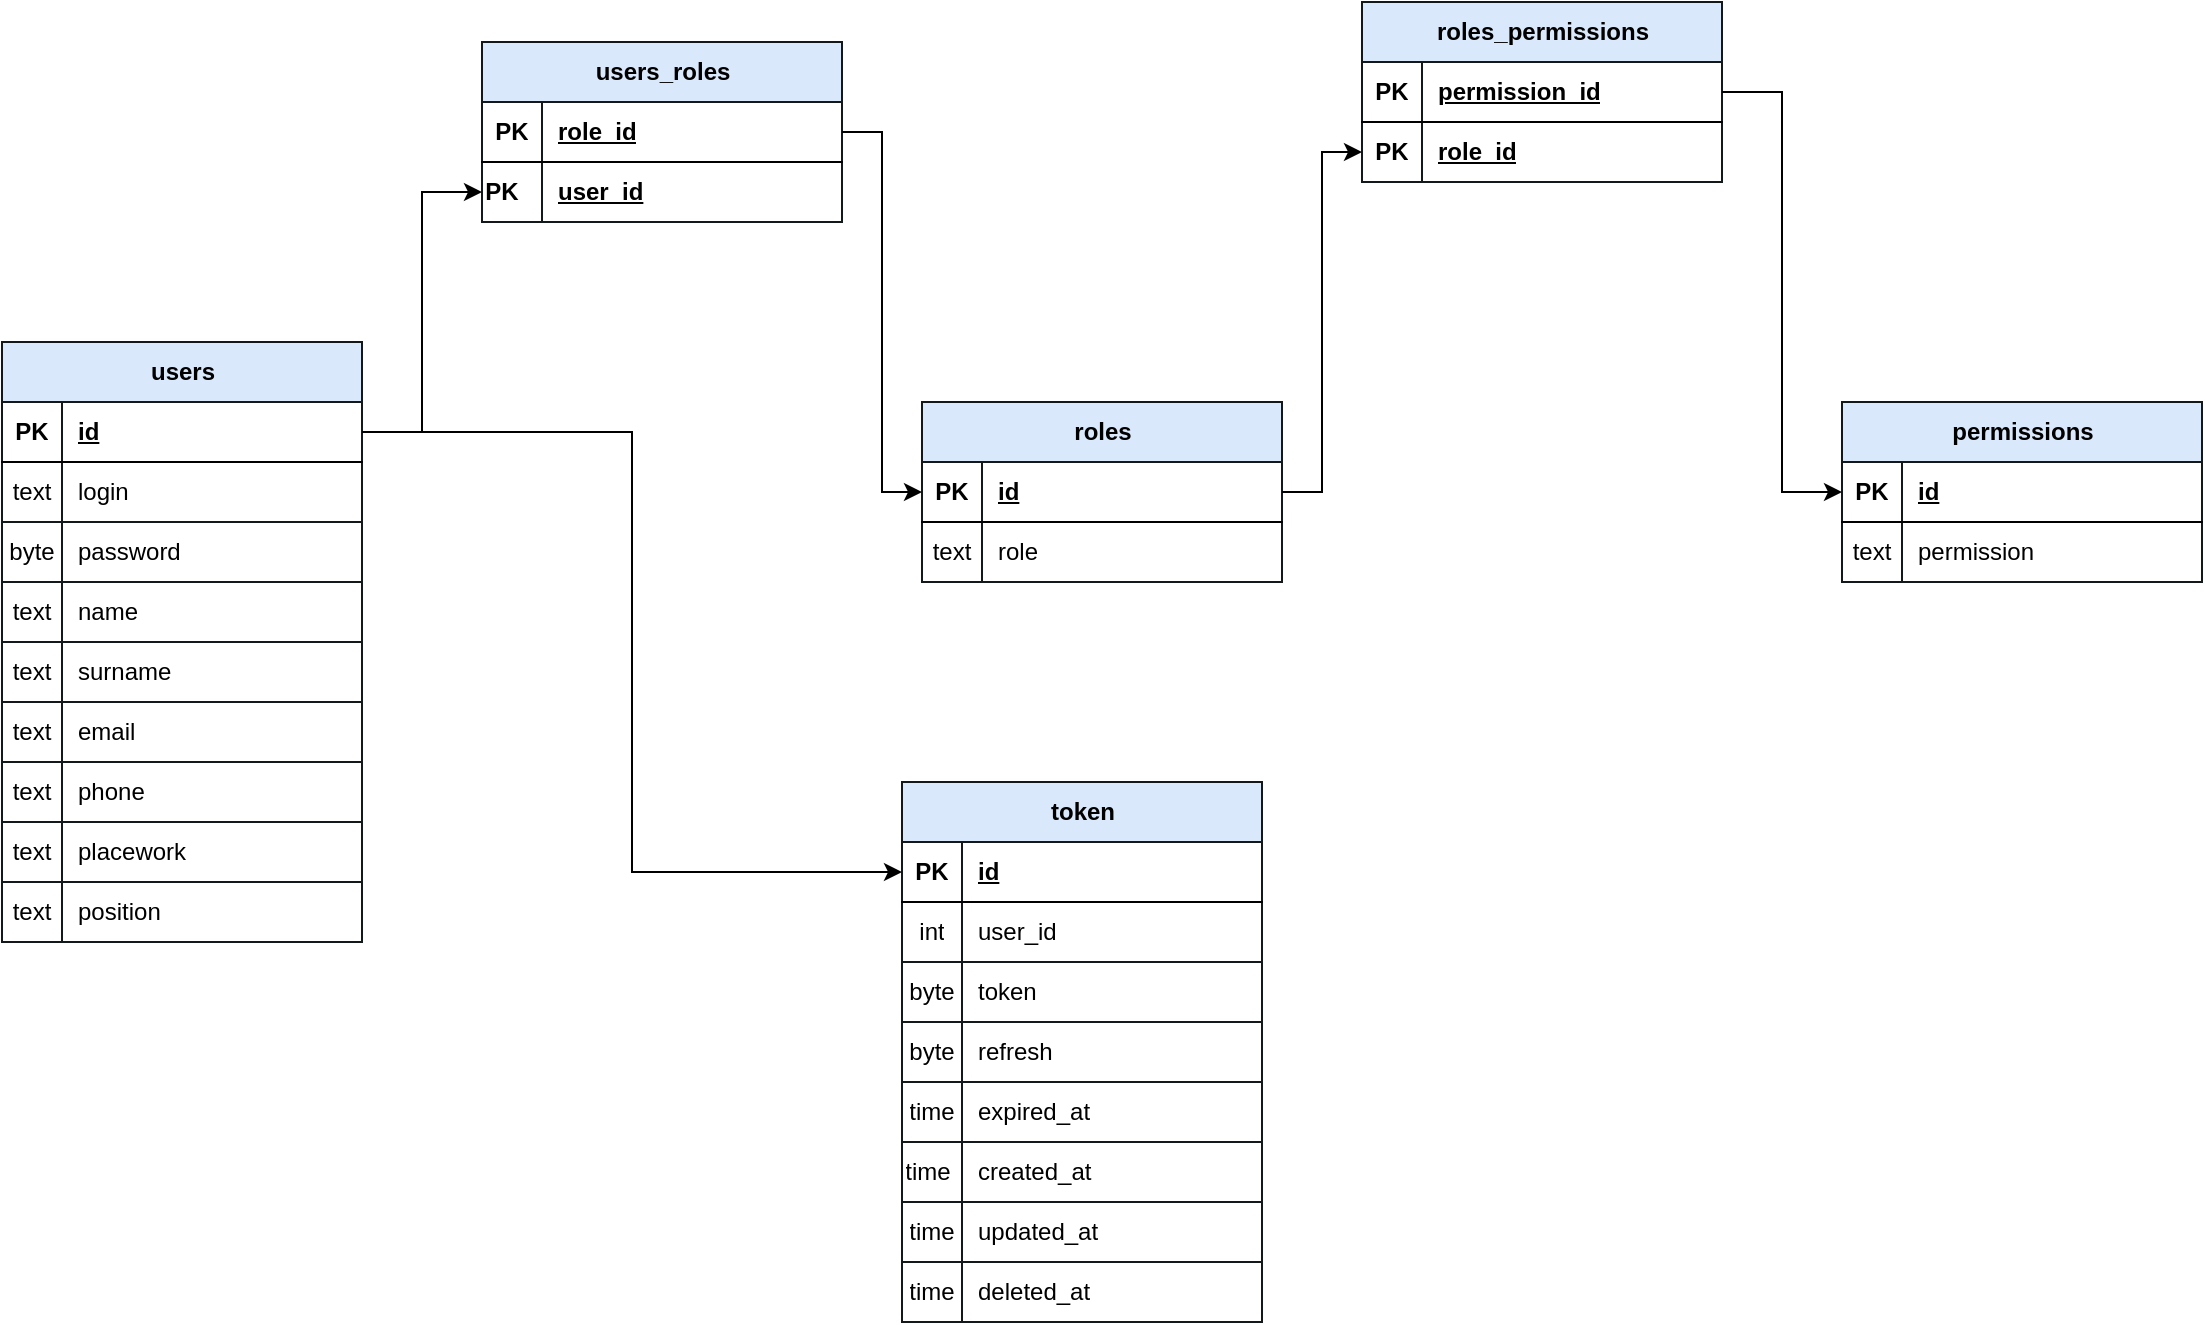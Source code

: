 <mxfile version="24.4.8" type="device">
  <diagram name="Страница — 1" id="22X7eGrpJwzs_MwstsDW">
    <mxGraphModel dx="1434" dy="844" grid="1" gridSize="10" guides="1" tooltips="1" connect="1" arrows="1" fold="1" page="1" pageScale="1" pageWidth="827" pageHeight="1169" math="0" shadow="0">
      <root>
        <mxCell id="0" />
        <mxCell id="1" parent="0" />
        <mxCell id="HGswQ4e0DB3E2tQhXcCx-1" value="users" style="shape=table;startSize=30;container=1;collapsible=1;childLayout=tableLayout;fixedRows=1;rowLines=1;fontStyle=1;align=center;resizeLast=1;html=1;fillColor=#dae8fc;strokeColor=#13191A;swimlaneFillColor=default;gradientColor=none;strokeWidth=1;perimeterSpacing=1;rounded=0;shadow=0;" vertex="1" parent="1">
          <mxGeometry x="30" y="220" width="180" height="300" as="geometry" />
        </mxCell>
        <mxCell id="HGswQ4e0DB3E2tQhXcCx-2" value="" style="shape=tableRow;horizontal=0;startSize=0;swimlaneHead=0;swimlaneBody=0;fillColor=none;collapsible=0;dropTarget=0;points=[[0,0.5],[1,0.5]];portConstraint=eastwest;top=0;left=0;right=0;bottom=1;" vertex="1" parent="HGswQ4e0DB3E2tQhXcCx-1">
          <mxGeometry y="30" width="180" height="30" as="geometry" />
        </mxCell>
        <mxCell id="HGswQ4e0DB3E2tQhXcCx-3" value="PK" style="shape=partialRectangle;connectable=0;fillColor=none;top=0;left=0;bottom=0;right=0;fontStyle=1;overflow=hidden;whiteSpace=wrap;html=1;" vertex="1" parent="HGswQ4e0DB3E2tQhXcCx-2">
          <mxGeometry width="30" height="30" as="geometry">
            <mxRectangle width="30" height="30" as="alternateBounds" />
          </mxGeometry>
        </mxCell>
        <mxCell id="HGswQ4e0DB3E2tQhXcCx-4" value="id" style="shape=partialRectangle;connectable=0;fillColor=none;top=0;left=0;bottom=0;right=0;align=left;spacingLeft=6;fontStyle=5;overflow=hidden;whiteSpace=wrap;html=1;" vertex="1" parent="HGswQ4e0DB3E2tQhXcCx-2">
          <mxGeometry x="30" width="150" height="30" as="geometry">
            <mxRectangle width="150" height="30" as="alternateBounds" />
          </mxGeometry>
        </mxCell>
        <mxCell id="HGswQ4e0DB3E2tQhXcCx-5" value="" style="shape=tableRow;horizontal=0;startSize=0;swimlaneHead=0;swimlaneBody=0;fillColor=none;collapsible=0;dropTarget=0;points=[[0,0.5],[1,0.5]];portConstraint=eastwest;top=0;left=0;right=0;bottom=0;" vertex="1" parent="HGswQ4e0DB3E2tQhXcCx-1">
          <mxGeometry y="60" width="180" height="30" as="geometry" />
        </mxCell>
        <mxCell id="HGswQ4e0DB3E2tQhXcCx-6" value="text" style="shape=partialRectangle;connectable=0;fillColor=none;top=0;left=0;bottom=0;right=0;editable=1;overflow=hidden;whiteSpace=wrap;html=1;" vertex="1" parent="HGswQ4e0DB3E2tQhXcCx-5">
          <mxGeometry width="30" height="30" as="geometry">
            <mxRectangle width="30" height="30" as="alternateBounds" />
          </mxGeometry>
        </mxCell>
        <mxCell id="HGswQ4e0DB3E2tQhXcCx-7" value="login" style="shape=partialRectangle;connectable=0;fillColor=none;top=0;left=0;bottom=0;right=0;align=left;spacingLeft=6;overflow=hidden;whiteSpace=wrap;html=1;" vertex="1" parent="HGswQ4e0DB3E2tQhXcCx-5">
          <mxGeometry x="30" width="150" height="30" as="geometry">
            <mxRectangle width="150" height="30" as="alternateBounds" />
          </mxGeometry>
        </mxCell>
        <mxCell id="HGswQ4e0DB3E2tQhXcCx-8" value="" style="shape=tableRow;horizontal=0;startSize=0;swimlaneHead=0;swimlaneBody=0;fillColor=none;collapsible=0;dropTarget=0;points=[[0,0.5],[1,0.5]];portConstraint=eastwest;top=0;left=0;right=0;bottom=0;" vertex="1" parent="HGswQ4e0DB3E2tQhXcCx-1">
          <mxGeometry y="90" width="180" height="30" as="geometry" />
        </mxCell>
        <mxCell id="HGswQ4e0DB3E2tQhXcCx-9" value="byte" style="shape=partialRectangle;connectable=0;fillColor=none;top=0;left=0;bottom=0;right=0;editable=1;overflow=hidden;whiteSpace=wrap;html=1;" vertex="1" parent="HGswQ4e0DB3E2tQhXcCx-8">
          <mxGeometry width="30" height="30" as="geometry">
            <mxRectangle width="30" height="30" as="alternateBounds" />
          </mxGeometry>
        </mxCell>
        <mxCell id="HGswQ4e0DB3E2tQhXcCx-10" value="password" style="shape=partialRectangle;connectable=0;fillColor=none;top=0;left=0;bottom=0;right=0;align=left;spacingLeft=6;overflow=hidden;whiteSpace=wrap;html=1;" vertex="1" parent="HGswQ4e0DB3E2tQhXcCx-8">
          <mxGeometry x="30" width="150" height="30" as="geometry">
            <mxRectangle width="150" height="30" as="alternateBounds" />
          </mxGeometry>
        </mxCell>
        <mxCell id="HGswQ4e0DB3E2tQhXcCx-11" value="" style="shape=tableRow;horizontal=0;startSize=0;swimlaneHead=0;swimlaneBody=0;fillColor=none;collapsible=0;dropTarget=0;points=[[0,0.5],[1,0.5]];portConstraint=eastwest;top=0;left=0;right=0;bottom=0;" vertex="1" parent="HGswQ4e0DB3E2tQhXcCx-1">
          <mxGeometry y="120" width="180" height="30" as="geometry" />
        </mxCell>
        <mxCell id="HGswQ4e0DB3E2tQhXcCx-12" value="text" style="shape=partialRectangle;connectable=0;fillColor=none;top=0;left=0;bottom=0;right=0;editable=1;overflow=hidden;whiteSpace=wrap;html=1;" vertex="1" parent="HGswQ4e0DB3E2tQhXcCx-11">
          <mxGeometry width="30" height="30" as="geometry">
            <mxRectangle width="30" height="30" as="alternateBounds" />
          </mxGeometry>
        </mxCell>
        <mxCell id="HGswQ4e0DB3E2tQhXcCx-13" value="name" style="shape=partialRectangle;connectable=0;fillColor=none;top=0;left=0;bottom=0;right=0;align=left;spacingLeft=6;overflow=hidden;whiteSpace=wrap;html=1;" vertex="1" parent="HGswQ4e0DB3E2tQhXcCx-11">
          <mxGeometry x="30" width="150" height="30" as="geometry">
            <mxRectangle width="150" height="30" as="alternateBounds" />
          </mxGeometry>
        </mxCell>
        <mxCell id="HGswQ4e0DB3E2tQhXcCx-14" value="" style="shape=tableRow;horizontal=0;startSize=0;swimlaneHead=0;swimlaneBody=0;fillColor=none;collapsible=0;dropTarget=0;points=[[0,0.5],[1,0.5]];portConstraint=eastwest;top=0;left=0;right=0;bottom=0;" vertex="1" parent="HGswQ4e0DB3E2tQhXcCx-1">
          <mxGeometry y="150" width="180" height="30" as="geometry" />
        </mxCell>
        <mxCell id="HGswQ4e0DB3E2tQhXcCx-15" value="text" style="shape=partialRectangle;connectable=0;fillColor=none;top=0;left=0;bottom=0;right=0;editable=1;overflow=hidden;whiteSpace=wrap;html=1;" vertex="1" parent="HGswQ4e0DB3E2tQhXcCx-14">
          <mxGeometry width="30" height="30" as="geometry">
            <mxRectangle width="30" height="30" as="alternateBounds" />
          </mxGeometry>
        </mxCell>
        <mxCell id="HGswQ4e0DB3E2tQhXcCx-16" value="surname" style="shape=partialRectangle;connectable=0;fillColor=none;top=0;left=0;bottom=0;right=0;align=left;spacingLeft=6;overflow=hidden;whiteSpace=wrap;html=1;" vertex="1" parent="HGswQ4e0DB3E2tQhXcCx-14">
          <mxGeometry x="30" width="150" height="30" as="geometry">
            <mxRectangle width="150" height="30" as="alternateBounds" />
          </mxGeometry>
        </mxCell>
        <mxCell id="HGswQ4e0DB3E2tQhXcCx-17" value="" style="shape=tableRow;horizontal=0;startSize=0;swimlaneHead=0;swimlaneBody=0;fillColor=none;collapsible=0;dropTarget=0;points=[[0,0.5],[1,0.5]];portConstraint=eastwest;top=0;left=0;right=0;bottom=0;" vertex="1" parent="HGswQ4e0DB3E2tQhXcCx-1">
          <mxGeometry y="180" width="180" height="30" as="geometry" />
        </mxCell>
        <mxCell id="HGswQ4e0DB3E2tQhXcCx-18" value="text" style="shape=partialRectangle;connectable=0;fillColor=none;top=0;left=0;bottom=0;right=0;editable=1;overflow=hidden;whiteSpace=wrap;html=1;" vertex="1" parent="HGswQ4e0DB3E2tQhXcCx-17">
          <mxGeometry width="30" height="30" as="geometry">
            <mxRectangle width="30" height="30" as="alternateBounds" />
          </mxGeometry>
        </mxCell>
        <mxCell id="HGswQ4e0DB3E2tQhXcCx-19" value="email" style="shape=partialRectangle;connectable=0;fillColor=none;top=0;left=0;bottom=0;right=0;align=left;spacingLeft=6;overflow=hidden;whiteSpace=wrap;html=1;" vertex="1" parent="HGswQ4e0DB3E2tQhXcCx-17">
          <mxGeometry x="30" width="150" height="30" as="geometry">
            <mxRectangle width="150" height="30" as="alternateBounds" />
          </mxGeometry>
        </mxCell>
        <mxCell id="HGswQ4e0DB3E2tQhXcCx-20" value="" style="shape=tableRow;horizontal=0;startSize=0;swimlaneHead=0;swimlaneBody=0;fillColor=none;collapsible=0;dropTarget=0;points=[[0,0.5],[1,0.5]];portConstraint=eastwest;top=0;left=0;right=0;bottom=0;" vertex="1" parent="HGswQ4e0DB3E2tQhXcCx-1">
          <mxGeometry y="210" width="180" height="30" as="geometry" />
        </mxCell>
        <mxCell id="HGswQ4e0DB3E2tQhXcCx-21" value="text" style="shape=partialRectangle;connectable=0;fillColor=none;top=0;left=0;bottom=0;right=0;editable=1;overflow=hidden;whiteSpace=wrap;html=1;" vertex="1" parent="HGswQ4e0DB3E2tQhXcCx-20">
          <mxGeometry width="30" height="30" as="geometry">
            <mxRectangle width="30" height="30" as="alternateBounds" />
          </mxGeometry>
        </mxCell>
        <mxCell id="HGswQ4e0DB3E2tQhXcCx-22" value="phone" style="shape=partialRectangle;connectable=0;fillColor=none;top=0;left=0;bottom=0;right=0;align=left;spacingLeft=6;overflow=hidden;whiteSpace=wrap;html=1;" vertex="1" parent="HGswQ4e0DB3E2tQhXcCx-20">
          <mxGeometry x="30" width="150" height="30" as="geometry">
            <mxRectangle width="150" height="30" as="alternateBounds" />
          </mxGeometry>
        </mxCell>
        <mxCell id="HGswQ4e0DB3E2tQhXcCx-23" value="" style="shape=tableRow;horizontal=0;startSize=0;swimlaneHead=0;swimlaneBody=0;fillColor=none;collapsible=0;dropTarget=0;points=[[0,0.5],[1,0.5]];portConstraint=eastwest;top=0;left=0;right=0;bottom=0;" vertex="1" parent="HGswQ4e0DB3E2tQhXcCx-1">
          <mxGeometry y="240" width="180" height="30" as="geometry" />
        </mxCell>
        <mxCell id="HGswQ4e0DB3E2tQhXcCx-24" value="text" style="shape=partialRectangle;connectable=0;fillColor=none;top=0;left=0;bottom=0;right=0;editable=1;overflow=hidden;whiteSpace=wrap;html=1;" vertex="1" parent="HGswQ4e0DB3E2tQhXcCx-23">
          <mxGeometry width="30" height="30" as="geometry">
            <mxRectangle width="30" height="30" as="alternateBounds" />
          </mxGeometry>
        </mxCell>
        <mxCell id="HGswQ4e0DB3E2tQhXcCx-25" value="placework" style="shape=partialRectangle;connectable=0;fillColor=none;top=0;left=0;bottom=0;right=0;align=left;spacingLeft=6;overflow=hidden;whiteSpace=wrap;html=1;" vertex="1" parent="HGswQ4e0DB3E2tQhXcCx-23">
          <mxGeometry x="30" width="150" height="30" as="geometry">
            <mxRectangle width="150" height="30" as="alternateBounds" />
          </mxGeometry>
        </mxCell>
        <mxCell id="HGswQ4e0DB3E2tQhXcCx-26" value="" style="shape=tableRow;horizontal=0;startSize=0;swimlaneHead=0;swimlaneBody=0;fillColor=none;collapsible=0;dropTarget=0;points=[[0,0.5],[1,0.5]];portConstraint=eastwest;top=0;left=0;right=0;bottom=0;" vertex="1" parent="HGswQ4e0DB3E2tQhXcCx-1">
          <mxGeometry y="270" width="180" height="30" as="geometry" />
        </mxCell>
        <mxCell id="HGswQ4e0DB3E2tQhXcCx-27" value="text" style="shape=partialRectangle;connectable=0;fillColor=none;top=0;left=0;bottom=0;right=0;editable=1;overflow=hidden;whiteSpace=wrap;html=1;" vertex="1" parent="HGswQ4e0DB3E2tQhXcCx-26">
          <mxGeometry width="30" height="30" as="geometry">
            <mxRectangle width="30" height="30" as="alternateBounds" />
          </mxGeometry>
        </mxCell>
        <mxCell id="HGswQ4e0DB3E2tQhXcCx-28" value="position" style="shape=partialRectangle;connectable=0;fillColor=none;top=0;left=0;bottom=0;right=0;align=left;spacingLeft=6;overflow=hidden;whiteSpace=wrap;html=1;" vertex="1" parent="HGswQ4e0DB3E2tQhXcCx-26">
          <mxGeometry x="30" width="150" height="30" as="geometry">
            <mxRectangle width="150" height="30" as="alternateBounds" />
          </mxGeometry>
        </mxCell>
        <mxCell id="HGswQ4e0DB3E2tQhXcCx-29" value="users_roles" style="shape=table;startSize=30;container=1;collapsible=1;childLayout=tableLayout;fixedRows=1;rowLines=1;fontStyle=1;align=center;resizeLast=1;html=1;fillColor=#dae8fc;strokeColor=#13191A;swimlaneFillColor=default;gradientColor=none;strokeWidth=1;perimeterSpacing=1;rounded=0;shadow=0;" vertex="1" parent="1">
          <mxGeometry x="270" y="70" width="180" height="90" as="geometry" />
        </mxCell>
        <mxCell id="HGswQ4e0DB3E2tQhXcCx-30" value="" style="shape=tableRow;horizontal=0;startSize=0;swimlaneHead=0;swimlaneBody=0;fillColor=none;collapsible=0;dropTarget=0;points=[[0,0.5],[1,0.5]];portConstraint=eastwest;top=0;left=0;right=0;bottom=1;" vertex="1" parent="HGswQ4e0DB3E2tQhXcCx-29">
          <mxGeometry y="30" width="180" height="30" as="geometry" />
        </mxCell>
        <mxCell id="HGswQ4e0DB3E2tQhXcCx-31" value="PK" style="shape=partialRectangle;connectable=0;fillColor=none;top=0;left=0;bottom=0;right=0;fontStyle=1;overflow=hidden;whiteSpace=wrap;html=1;" vertex="1" parent="HGswQ4e0DB3E2tQhXcCx-30">
          <mxGeometry width="30" height="30" as="geometry">
            <mxRectangle width="30" height="30" as="alternateBounds" />
          </mxGeometry>
        </mxCell>
        <mxCell id="HGswQ4e0DB3E2tQhXcCx-32" value="role_id" style="shape=partialRectangle;connectable=0;fillColor=none;top=0;left=0;bottom=0;right=0;align=left;spacingLeft=6;fontStyle=5;overflow=hidden;whiteSpace=wrap;html=1;" vertex="1" parent="HGswQ4e0DB3E2tQhXcCx-30">
          <mxGeometry x="30" width="150" height="30" as="geometry">
            <mxRectangle width="150" height="30" as="alternateBounds" />
          </mxGeometry>
        </mxCell>
        <mxCell id="HGswQ4e0DB3E2tQhXcCx-33" value="" style="shape=tableRow;horizontal=0;startSize=0;swimlaneHead=0;swimlaneBody=0;fillColor=none;collapsible=0;dropTarget=0;points=[[0,0.5],[1,0.5]];portConstraint=eastwest;top=0;left=0;right=0;bottom=0;" vertex="1" parent="HGswQ4e0DB3E2tQhXcCx-29">
          <mxGeometry y="60" width="180" height="30" as="geometry" />
        </mxCell>
        <mxCell id="HGswQ4e0DB3E2tQhXcCx-34" value="&lt;b&gt;PK&lt;span style=&quot;white-space: pre;&quot;&gt;&#x9;&lt;/span&gt;&lt;/b&gt;" style="shape=partialRectangle;connectable=0;fillColor=none;top=0;left=0;bottom=0;right=0;editable=1;overflow=hidden;whiteSpace=wrap;html=1;" vertex="1" parent="HGswQ4e0DB3E2tQhXcCx-33">
          <mxGeometry width="30" height="30" as="geometry">
            <mxRectangle width="30" height="30" as="alternateBounds" />
          </mxGeometry>
        </mxCell>
        <mxCell id="HGswQ4e0DB3E2tQhXcCx-35" value="&lt;u&gt;&lt;b&gt;user_id&lt;/b&gt;&lt;/u&gt;" style="shape=partialRectangle;connectable=0;fillColor=none;top=0;left=0;bottom=0;right=0;align=left;spacingLeft=6;overflow=hidden;whiteSpace=wrap;html=1;" vertex="1" parent="HGswQ4e0DB3E2tQhXcCx-33">
          <mxGeometry x="30" width="150" height="30" as="geometry">
            <mxRectangle width="150" height="30" as="alternateBounds" />
          </mxGeometry>
        </mxCell>
        <mxCell id="HGswQ4e0DB3E2tQhXcCx-36" value="roles" style="shape=table;startSize=30;container=1;collapsible=1;childLayout=tableLayout;fixedRows=1;rowLines=1;fontStyle=1;align=center;resizeLast=1;html=1;fillColor=#dae8fc;strokeColor=#13191A;swimlaneFillColor=default;gradientColor=none;strokeWidth=1;perimeterSpacing=1;rounded=0;shadow=0;" vertex="1" parent="1">
          <mxGeometry x="490" y="250" width="180" height="90" as="geometry" />
        </mxCell>
        <mxCell id="HGswQ4e0DB3E2tQhXcCx-37" value="" style="shape=tableRow;horizontal=0;startSize=0;swimlaneHead=0;swimlaneBody=0;fillColor=none;collapsible=0;dropTarget=0;points=[[0,0.5],[1,0.5]];portConstraint=eastwest;top=0;left=0;right=0;bottom=1;" vertex="1" parent="HGswQ4e0DB3E2tQhXcCx-36">
          <mxGeometry y="30" width="180" height="30" as="geometry" />
        </mxCell>
        <mxCell id="HGswQ4e0DB3E2tQhXcCx-38" value="PK" style="shape=partialRectangle;connectable=0;fillColor=none;top=0;left=0;bottom=0;right=0;fontStyle=1;overflow=hidden;whiteSpace=wrap;html=1;" vertex="1" parent="HGswQ4e0DB3E2tQhXcCx-37">
          <mxGeometry width="30" height="30" as="geometry">
            <mxRectangle width="30" height="30" as="alternateBounds" />
          </mxGeometry>
        </mxCell>
        <mxCell id="HGswQ4e0DB3E2tQhXcCx-39" value="id" style="shape=partialRectangle;connectable=0;fillColor=none;top=0;left=0;bottom=0;right=0;align=left;spacingLeft=6;fontStyle=5;overflow=hidden;whiteSpace=wrap;html=1;" vertex="1" parent="HGswQ4e0DB3E2tQhXcCx-37">
          <mxGeometry x="30" width="150" height="30" as="geometry">
            <mxRectangle width="150" height="30" as="alternateBounds" />
          </mxGeometry>
        </mxCell>
        <mxCell id="HGswQ4e0DB3E2tQhXcCx-40" value="" style="shape=tableRow;horizontal=0;startSize=0;swimlaneHead=0;swimlaneBody=0;fillColor=none;collapsible=0;dropTarget=0;points=[[0,0.5],[1,0.5]];portConstraint=eastwest;top=0;left=0;right=0;bottom=0;" vertex="1" parent="HGswQ4e0DB3E2tQhXcCx-36">
          <mxGeometry y="60" width="180" height="30" as="geometry" />
        </mxCell>
        <mxCell id="HGswQ4e0DB3E2tQhXcCx-41" value="text" style="shape=partialRectangle;connectable=0;fillColor=none;top=0;left=0;bottom=0;right=0;editable=1;overflow=hidden;whiteSpace=wrap;html=1;" vertex="1" parent="HGswQ4e0DB3E2tQhXcCx-40">
          <mxGeometry width="30" height="30" as="geometry">
            <mxRectangle width="30" height="30" as="alternateBounds" />
          </mxGeometry>
        </mxCell>
        <mxCell id="HGswQ4e0DB3E2tQhXcCx-42" value="role" style="shape=partialRectangle;connectable=0;fillColor=none;top=0;left=0;bottom=0;right=0;align=left;spacingLeft=6;overflow=hidden;whiteSpace=wrap;html=1;" vertex="1" parent="HGswQ4e0DB3E2tQhXcCx-40">
          <mxGeometry x="30" width="150" height="30" as="geometry">
            <mxRectangle width="150" height="30" as="alternateBounds" />
          </mxGeometry>
        </mxCell>
        <mxCell id="HGswQ4e0DB3E2tQhXcCx-43" value="roles_permissions" style="shape=table;startSize=30;container=1;collapsible=1;childLayout=tableLayout;fixedRows=1;rowLines=1;fontStyle=1;align=center;resizeLast=1;html=1;fillColor=#dae8fc;strokeColor=#13191A;swimlaneFillColor=default;gradientColor=none;strokeWidth=1;perimeterSpacing=1;rounded=0;shadow=0;" vertex="1" parent="1">
          <mxGeometry x="710" y="50" width="180" height="90" as="geometry" />
        </mxCell>
        <mxCell id="HGswQ4e0DB3E2tQhXcCx-44" value="" style="shape=tableRow;horizontal=0;startSize=0;swimlaneHead=0;swimlaneBody=0;fillColor=none;collapsible=0;dropTarget=0;points=[[0,0.5],[1,0.5]];portConstraint=eastwest;top=0;left=0;right=0;bottom=1;" vertex="1" parent="HGswQ4e0DB3E2tQhXcCx-43">
          <mxGeometry y="30" width="180" height="30" as="geometry" />
        </mxCell>
        <mxCell id="HGswQ4e0DB3E2tQhXcCx-45" value="PK" style="shape=partialRectangle;connectable=0;fillColor=none;top=0;left=0;bottom=0;right=0;fontStyle=1;overflow=hidden;whiteSpace=wrap;html=1;" vertex="1" parent="HGswQ4e0DB3E2tQhXcCx-44">
          <mxGeometry width="30" height="30" as="geometry">
            <mxRectangle width="30" height="30" as="alternateBounds" />
          </mxGeometry>
        </mxCell>
        <mxCell id="HGswQ4e0DB3E2tQhXcCx-46" value="permission_id" style="shape=partialRectangle;connectable=0;fillColor=none;top=0;left=0;bottom=0;right=0;align=left;spacingLeft=6;fontStyle=5;overflow=hidden;whiteSpace=wrap;html=1;" vertex="1" parent="HGswQ4e0DB3E2tQhXcCx-44">
          <mxGeometry x="30" width="150" height="30" as="geometry">
            <mxRectangle width="150" height="30" as="alternateBounds" />
          </mxGeometry>
        </mxCell>
        <mxCell id="HGswQ4e0DB3E2tQhXcCx-47" value="" style="shape=tableRow;horizontal=0;startSize=0;swimlaneHead=0;swimlaneBody=0;fillColor=none;collapsible=0;dropTarget=0;points=[[0,0.5],[1,0.5]];portConstraint=eastwest;top=0;left=0;right=0;bottom=0;" vertex="1" parent="HGswQ4e0DB3E2tQhXcCx-43">
          <mxGeometry y="60" width="180" height="30" as="geometry" />
        </mxCell>
        <mxCell id="HGswQ4e0DB3E2tQhXcCx-48" value="&lt;b&gt;PK&lt;/b&gt;" style="shape=partialRectangle;connectable=0;fillColor=none;top=0;left=0;bottom=0;right=0;editable=1;overflow=hidden;whiteSpace=wrap;html=1;" vertex="1" parent="HGswQ4e0DB3E2tQhXcCx-47">
          <mxGeometry width="30" height="30" as="geometry">
            <mxRectangle width="30" height="30" as="alternateBounds" />
          </mxGeometry>
        </mxCell>
        <mxCell id="HGswQ4e0DB3E2tQhXcCx-49" value="&lt;b&gt;&lt;u&gt;role_id&lt;/u&gt;&lt;/b&gt;" style="shape=partialRectangle;connectable=0;fillColor=none;top=0;left=0;bottom=0;right=0;align=left;spacingLeft=6;overflow=hidden;whiteSpace=wrap;html=1;" vertex="1" parent="HGswQ4e0DB3E2tQhXcCx-47">
          <mxGeometry x="30" width="150" height="30" as="geometry">
            <mxRectangle width="150" height="30" as="alternateBounds" />
          </mxGeometry>
        </mxCell>
        <mxCell id="HGswQ4e0DB3E2tQhXcCx-50" value="permissions" style="shape=table;startSize=30;container=1;collapsible=1;childLayout=tableLayout;fixedRows=1;rowLines=1;fontStyle=1;align=center;resizeLast=1;html=1;fillColor=#dae8fc;strokeColor=#13191A;swimlaneFillColor=default;gradientColor=none;strokeWidth=1;perimeterSpacing=1;rounded=0;shadow=0;" vertex="1" parent="1">
          <mxGeometry x="950" y="250" width="180" height="90" as="geometry" />
        </mxCell>
        <mxCell id="HGswQ4e0DB3E2tQhXcCx-51" value="" style="shape=tableRow;horizontal=0;startSize=0;swimlaneHead=0;swimlaneBody=0;fillColor=none;collapsible=0;dropTarget=0;points=[[0,0.5],[1,0.5]];portConstraint=eastwest;top=0;left=0;right=0;bottom=1;" vertex="1" parent="HGswQ4e0DB3E2tQhXcCx-50">
          <mxGeometry y="30" width="180" height="30" as="geometry" />
        </mxCell>
        <mxCell id="HGswQ4e0DB3E2tQhXcCx-52" value="PK" style="shape=partialRectangle;connectable=0;fillColor=none;top=0;left=0;bottom=0;right=0;fontStyle=1;overflow=hidden;whiteSpace=wrap;html=1;" vertex="1" parent="HGswQ4e0DB3E2tQhXcCx-51">
          <mxGeometry width="30" height="30" as="geometry">
            <mxRectangle width="30" height="30" as="alternateBounds" />
          </mxGeometry>
        </mxCell>
        <mxCell id="HGswQ4e0DB3E2tQhXcCx-53" value="id" style="shape=partialRectangle;connectable=0;fillColor=none;top=0;left=0;bottom=0;right=0;align=left;spacingLeft=6;fontStyle=5;overflow=hidden;whiteSpace=wrap;html=1;" vertex="1" parent="HGswQ4e0DB3E2tQhXcCx-51">
          <mxGeometry x="30" width="150" height="30" as="geometry">
            <mxRectangle width="150" height="30" as="alternateBounds" />
          </mxGeometry>
        </mxCell>
        <mxCell id="HGswQ4e0DB3E2tQhXcCx-54" value="" style="shape=tableRow;horizontal=0;startSize=0;swimlaneHead=0;swimlaneBody=0;fillColor=none;collapsible=0;dropTarget=0;points=[[0,0.5],[1,0.5]];portConstraint=eastwest;top=0;left=0;right=0;bottom=0;" vertex="1" parent="HGswQ4e0DB3E2tQhXcCx-50">
          <mxGeometry y="60" width="180" height="30" as="geometry" />
        </mxCell>
        <mxCell id="HGswQ4e0DB3E2tQhXcCx-55" value="text" style="shape=partialRectangle;connectable=0;fillColor=none;top=0;left=0;bottom=0;right=0;editable=1;overflow=hidden;whiteSpace=wrap;html=1;" vertex="1" parent="HGswQ4e0DB3E2tQhXcCx-54">
          <mxGeometry width="30" height="30" as="geometry">
            <mxRectangle width="30" height="30" as="alternateBounds" />
          </mxGeometry>
        </mxCell>
        <mxCell id="HGswQ4e0DB3E2tQhXcCx-56" value="permission" style="shape=partialRectangle;connectable=0;fillColor=none;top=0;left=0;bottom=0;right=0;align=left;spacingLeft=6;overflow=hidden;whiteSpace=wrap;html=1;" vertex="1" parent="HGswQ4e0DB3E2tQhXcCx-54">
          <mxGeometry x="30" width="150" height="30" as="geometry">
            <mxRectangle width="150" height="30" as="alternateBounds" />
          </mxGeometry>
        </mxCell>
        <mxCell id="HGswQ4e0DB3E2tQhXcCx-57" value="token" style="shape=table;startSize=30;container=1;collapsible=1;childLayout=tableLayout;fixedRows=1;rowLines=1;fontStyle=1;align=center;resizeLast=1;html=1;fillColor=#dae8fc;strokeColor=#13191A;swimlaneFillColor=default;gradientColor=none;strokeWidth=1;perimeterSpacing=1;rounded=0;shadow=0;" vertex="1" parent="1">
          <mxGeometry x="480" y="440" width="180" height="270" as="geometry" />
        </mxCell>
        <mxCell id="HGswQ4e0DB3E2tQhXcCx-58" value="" style="shape=tableRow;horizontal=0;startSize=0;swimlaneHead=0;swimlaneBody=0;fillColor=none;collapsible=0;dropTarget=0;points=[[0,0.5],[1,0.5]];portConstraint=eastwest;top=0;left=0;right=0;bottom=1;" vertex="1" parent="HGswQ4e0DB3E2tQhXcCx-57">
          <mxGeometry y="30" width="180" height="30" as="geometry" />
        </mxCell>
        <mxCell id="HGswQ4e0DB3E2tQhXcCx-59" value="PK" style="shape=partialRectangle;connectable=0;fillColor=none;top=0;left=0;bottom=0;right=0;fontStyle=1;overflow=hidden;whiteSpace=wrap;html=1;" vertex="1" parent="HGswQ4e0DB3E2tQhXcCx-58">
          <mxGeometry width="30" height="30" as="geometry">
            <mxRectangle width="30" height="30" as="alternateBounds" />
          </mxGeometry>
        </mxCell>
        <mxCell id="HGswQ4e0DB3E2tQhXcCx-60" value="id" style="shape=partialRectangle;connectable=0;fillColor=none;top=0;left=0;bottom=0;right=0;align=left;spacingLeft=6;fontStyle=5;overflow=hidden;whiteSpace=wrap;html=1;" vertex="1" parent="HGswQ4e0DB3E2tQhXcCx-58">
          <mxGeometry x="30" width="150" height="30" as="geometry">
            <mxRectangle width="150" height="30" as="alternateBounds" />
          </mxGeometry>
        </mxCell>
        <mxCell id="HGswQ4e0DB3E2tQhXcCx-61" value="" style="shape=tableRow;horizontal=0;startSize=0;swimlaneHead=0;swimlaneBody=0;fillColor=none;collapsible=0;dropTarget=0;points=[[0,0.5],[1,0.5]];portConstraint=eastwest;top=0;left=0;right=0;bottom=0;" vertex="1" parent="HGswQ4e0DB3E2tQhXcCx-57">
          <mxGeometry y="60" width="180" height="30" as="geometry" />
        </mxCell>
        <mxCell id="HGswQ4e0DB3E2tQhXcCx-62" value="int" style="shape=partialRectangle;connectable=0;fillColor=none;top=0;left=0;bottom=0;right=0;editable=1;overflow=hidden;whiteSpace=wrap;html=1;" vertex="1" parent="HGswQ4e0DB3E2tQhXcCx-61">
          <mxGeometry width="30" height="30" as="geometry">
            <mxRectangle width="30" height="30" as="alternateBounds" />
          </mxGeometry>
        </mxCell>
        <mxCell id="HGswQ4e0DB3E2tQhXcCx-63" value="user_id" style="shape=partialRectangle;connectable=0;fillColor=none;top=0;left=0;bottom=0;right=0;align=left;spacingLeft=6;overflow=hidden;whiteSpace=wrap;html=1;" vertex="1" parent="HGswQ4e0DB3E2tQhXcCx-61">
          <mxGeometry x="30" width="150" height="30" as="geometry">
            <mxRectangle width="150" height="30" as="alternateBounds" />
          </mxGeometry>
        </mxCell>
        <mxCell id="HGswQ4e0DB3E2tQhXcCx-64" value="" style="shape=tableRow;horizontal=0;startSize=0;swimlaneHead=0;swimlaneBody=0;fillColor=none;collapsible=0;dropTarget=0;points=[[0,0.5],[1,0.5]];portConstraint=eastwest;top=0;left=0;right=0;bottom=0;" vertex="1" parent="HGswQ4e0DB3E2tQhXcCx-57">
          <mxGeometry y="90" width="180" height="30" as="geometry" />
        </mxCell>
        <mxCell id="HGswQ4e0DB3E2tQhXcCx-65" value="byte" style="shape=partialRectangle;connectable=0;fillColor=none;top=0;left=0;bottom=0;right=0;editable=1;overflow=hidden;whiteSpace=wrap;html=1;" vertex="1" parent="HGswQ4e0DB3E2tQhXcCx-64">
          <mxGeometry width="30" height="30" as="geometry">
            <mxRectangle width="30" height="30" as="alternateBounds" />
          </mxGeometry>
        </mxCell>
        <mxCell id="HGswQ4e0DB3E2tQhXcCx-66" value="token" style="shape=partialRectangle;connectable=0;fillColor=none;top=0;left=0;bottom=0;right=0;align=left;spacingLeft=6;overflow=hidden;whiteSpace=wrap;html=1;" vertex="1" parent="HGswQ4e0DB3E2tQhXcCx-64">
          <mxGeometry x="30" width="150" height="30" as="geometry">
            <mxRectangle width="150" height="30" as="alternateBounds" />
          </mxGeometry>
        </mxCell>
        <mxCell id="HGswQ4e0DB3E2tQhXcCx-67" value="" style="shape=tableRow;horizontal=0;startSize=0;swimlaneHead=0;swimlaneBody=0;fillColor=none;collapsible=0;dropTarget=0;points=[[0,0.5],[1,0.5]];portConstraint=eastwest;top=0;left=0;right=0;bottom=0;" vertex="1" parent="HGswQ4e0DB3E2tQhXcCx-57">
          <mxGeometry y="120" width="180" height="30" as="geometry" />
        </mxCell>
        <mxCell id="HGswQ4e0DB3E2tQhXcCx-68" value="byte" style="shape=partialRectangle;connectable=0;fillColor=none;top=0;left=0;bottom=0;right=0;editable=1;overflow=hidden;whiteSpace=wrap;html=1;" vertex="1" parent="HGswQ4e0DB3E2tQhXcCx-67">
          <mxGeometry width="30" height="30" as="geometry">
            <mxRectangle width="30" height="30" as="alternateBounds" />
          </mxGeometry>
        </mxCell>
        <mxCell id="HGswQ4e0DB3E2tQhXcCx-69" value="refresh" style="shape=partialRectangle;connectable=0;fillColor=none;top=0;left=0;bottom=0;right=0;align=left;spacingLeft=6;overflow=hidden;whiteSpace=wrap;html=1;" vertex="1" parent="HGswQ4e0DB3E2tQhXcCx-67">
          <mxGeometry x="30" width="150" height="30" as="geometry">
            <mxRectangle width="150" height="30" as="alternateBounds" />
          </mxGeometry>
        </mxCell>
        <mxCell id="HGswQ4e0DB3E2tQhXcCx-70" value="" style="shape=tableRow;horizontal=0;startSize=0;swimlaneHead=0;swimlaneBody=0;fillColor=none;collapsible=0;dropTarget=0;points=[[0,0.5],[1,0.5]];portConstraint=eastwest;top=0;left=0;right=0;bottom=0;" vertex="1" parent="HGswQ4e0DB3E2tQhXcCx-57">
          <mxGeometry y="150" width="180" height="30" as="geometry" />
        </mxCell>
        <mxCell id="HGswQ4e0DB3E2tQhXcCx-71" value="time" style="shape=partialRectangle;connectable=0;fillColor=none;top=0;left=0;bottom=0;right=0;editable=1;overflow=hidden;whiteSpace=wrap;html=1;" vertex="1" parent="HGswQ4e0DB3E2tQhXcCx-70">
          <mxGeometry width="30" height="30" as="geometry">
            <mxRectangle width="30" height="30" as="alternateBounds" />
          </mxGeometry>
        </mxCell>
        <mxCell id="HGswQ4e0DB3E2tQhXcCx-72" value="expired_at" style="shape=partialRectangle;connectable=0;fillColor=none;top=0;left=0;bottom=0;right=0;align=left;spacingLeft=6;overflow=hidden;whiteSpace=wrap;html=1;" vertex="1" parent="HGswQ4e0DB3E2tQhXcCx-70">
          <mxGeometry x="30" width="150" height="30" as="geometry">
            <mxRectangle width="150" height="30" as="alternateBounds" />
          </mxGeometry>
        </mxCell>
        <mxCell id="HGswQ4e0DB3E2tQhXcCx-73" value="" style="shape=tableRow;horizontal=0;startSize=0;swimlaneHead=0;swimlaneBody=0;fillColor=none;collapsible=0;dropTarget=0;points=[[0,0.5],[1,0.5]];portConstraint=eastwest;top=0;left=0;right=0;bottom=0;" vertex="1" parent="HGswQ4e0DB3E2tQhXcCx-57">
          <mxGeometry y="180" width="180" height="30" as="geometry" />
        </mxCell>
        <mxCell id="HGswQ4e0DB3E2tQhXcCx-74" value="time&lt;span style=&quot;white-space: pre;&quot;&gt;&#x9;&lt;/span&gt;" style="shape=partialRectangle;connectable=0;fillColor=none;top=0;left=0;bottom=0;right=0;editable=1;overflow=hidden;whiteSpace=wrap;html=1;" vertex="1" parent="HGswQ4e0DB3E2tQhXcCx-73">
          <mxGeometry width="30" height="30" as="geometry">
            <mxRectangle width="30" height="30" as="alternateBounds" />
          </mxGeometry>
        </mxCell>
        <mxCell id="HGswQ4e0DB3E2tQhXcCx-75" value="created_at" style="shape=partialRectangle;connectable=0;fillColor=none;top=0;left=0;bottom=0;right=0;align=left;spacingLeft=6;overflow=hidden;whiteSpace=wrap;html=1;" vertex="1" parent="HGswQ4e0DB3E2tQhXcCx-73">
          <mxGeometry x="30" width="150" height="30" as="geometry">
            <mxRectangle width="150" height="30" as="alternateBounds" />
          </mxGeometry>
        </mxCell>
        <mxCell id="HGswQ4e0DB3E2tQhXcCx-76" value="" style="shape=tableRow;horizontal=0;startSize=0;swimlaneHead=0;swimlaneBody=0;fillColor=none;collapsible=0;dropTarget=0;points=[[0,0.5],[1,0.5]];portConstraint=eastwest;top=0;left=0;right=0;bottom=0;" vertex="1" parent="HGswQ4e0DB3E2tQhXcCx-57">
          <mxGeometry y="210" width="180" height="30" as="geometry" />
        </mxCell>
        <mxCell id="HGswQ4e0DB3E2tQhXcCx-77" value="time" style="shape=partialRectangle;connectable=0;fillColor=none;top=0;left=0;bottom=0;right=0;editable=1;overflow=hidden;whiteSpace=wrap;html=1;" vertex="1" parent="HGswQ4e0DB3E2tQhXcCx-76">
          <mxGeometry width="30" height="30" as="geometry">
            <mxRectangle width="30" height="30" as="alternateBounds" />
          </mxGeometry>
        </mxCell>
        <mxCell id="HGswQ4e0DB3E2tQhXcCx-78" value="updated_at" style="shape=partialRectangle;connectable=0;fillColor=none;top=0;left=0;bottom=0;right=0;align=left;spacingLeft=6;overflow=hidden;whiteSpace=wrap;html=1;" vertex="1" parent="HGswQ4e0DB3E2tQhXcCx-76">
          <mxGeometry x="30" width="150" height="30" as="geometry">
            <mxRectangle width="150" height="30" as="alternateBounds" />
          </mxGeometry>
        </mxCell>
        <mxCell id="HGswQ4e0DB3E2tQhXcCx-79" value="" style="shape=tableRow;horizontal=0;startSize=0;swimlaneHead=0;swimlaneBody=0;fillColor=none;collapsible=0;dropTarget=0;points=[[0,0.5],[1,0.5]];portConstraint=eastwest;top=0;left=0;right=0;bottom=0;" vertex="1" parent="HGswQ4e0DB3E2tQhXcCx-57">
          <mxGeometry y="240" width="180" height="30" as="geometry" />
        </mxCell>
        <mxCell id="HGswQ4e0DB3E2tQhXcCx-80" value="time" style="shape=partialRectangle;connectable=0;fillColor=none;top=0;left=0;bottom=0;right=0;editable=1;overflow=hidden;whiteSpace=wrap;html=1;" vertex="1" parent="HGswQ4e0DB3E2tQhXcCx-79">
          <mxGeometry width="30" height="30" as="geometry">
            <mxRectangle width="30" height="30" as="alternateBounds" />
          </mxGeometry>
        </mxCell>
        <mxCell id="HGswQ4e0DB3E2tQhXcCx-81" value="deleted_at" style="shape=partialRectangle;connectable=0;fillColor=none;top=0;left=0;bottom=0;right=0;align=left;spacingLeft=6;overflow=hidden;whiteSpace=wrap;html=1;" vertex="1" parent="HGswQ4e0DB3E2tQhXcCx-79">
          <mxGeometry x="30" width="150" height="30" as="geometry">
            <mxRectangle width="150" height="30" as="alternateBounds" />
          </mxGeometry>
        </mxCell>
        <mxCell id="HGswQ4e0DB3E2tQhXcCx-82" style="edgeStyle=orthogonalEdgeStyle;rounded=0;orthogonalLoop=1;jettySize=auto;html=1;exitX=1;exitY=0.5;exitDx=0;exitDy=0;" edge="1" parent="1" source="HGswQ4e0DB3E2tQhXcCx-2" target="HGswQ4e0DB3E2tQhXcCx-33">
          <mxGeometry relative="1" as="geometry" />
        </mxCell>
        <mxCell id="HGswQ4e0DB3E2tQhXcCx-83" style="edgeStyle=orthogonalEdgeStyle;rounded=0;orthogonalLoop=1;jettySize=auto;html=1;exitX=1;exitY=0.5;exitDx=0;exitDy=0;" edge="1" parent="1" source="HGswQ4e0DB3E2tQhXcCx-30" target="HGswQ4e0DB3E2tQhXcCx-37">
          <mxGeometry relative="1" as="geometry" />
        </mxCell>
        <mxCell id="HGswQ4e0DB3E2tQhXcCx-84" style="edgeStyle=orthogonalEdgeStyle;rounded=0;orthogonalLoop=1;jettySize=auto;html=1;exitX=1;exitY=0.5;exitDx=0;exitDy=0;" edge="1" parent="1" source="HGswQ4e0DB3E2tQhXcCx-37" target="HGswQ4e0DB3E2tQhXcCx-47">
          <mxGeometry relative="1" as="geometry" />
        </mxCell>
        <mxCell id="HGswQ4e0DB3E2tQhXcCx-85" style="edgeStyle=orthogonalEdgeStyle;rounded=0;orthogonalLoop=1;jettySize=auto;html=1;exitX=1;exitY=0.5;exitDx=0;exitDy=0;entryX=0;entryY=0.5;entryDx=0;entryDy=0;" edge="1" parent="1" source="HGswQ4e0DB3E2tQhXcCx-44" target="HGswQ4e0DB3E2tQhXcCx-51">
          <mxGeometry relative="1" as="geometry" />
        </mxCell>
        <mxCell id="HGswQ4e0DB3E2tQhXcCx-87" style="edgeStyle=orthogonalEdgeStyle;rounded=0;orthogonalLoop=1;jettySize=auto;html=1;exitX=1;exitY=0.5;exitDx=0;exitDy=0;" edge="1" parent="1" source="HGswQ4e0DB3E2tQhXcCx-2" target="HGswQ4e0DB3E2tQhXcCx-58">
          <mxGeometry relative="1" as="geometry" />
        </mxCell>
      </root>
    </mxGraphModel>
  </diagram>
</mxfile>
